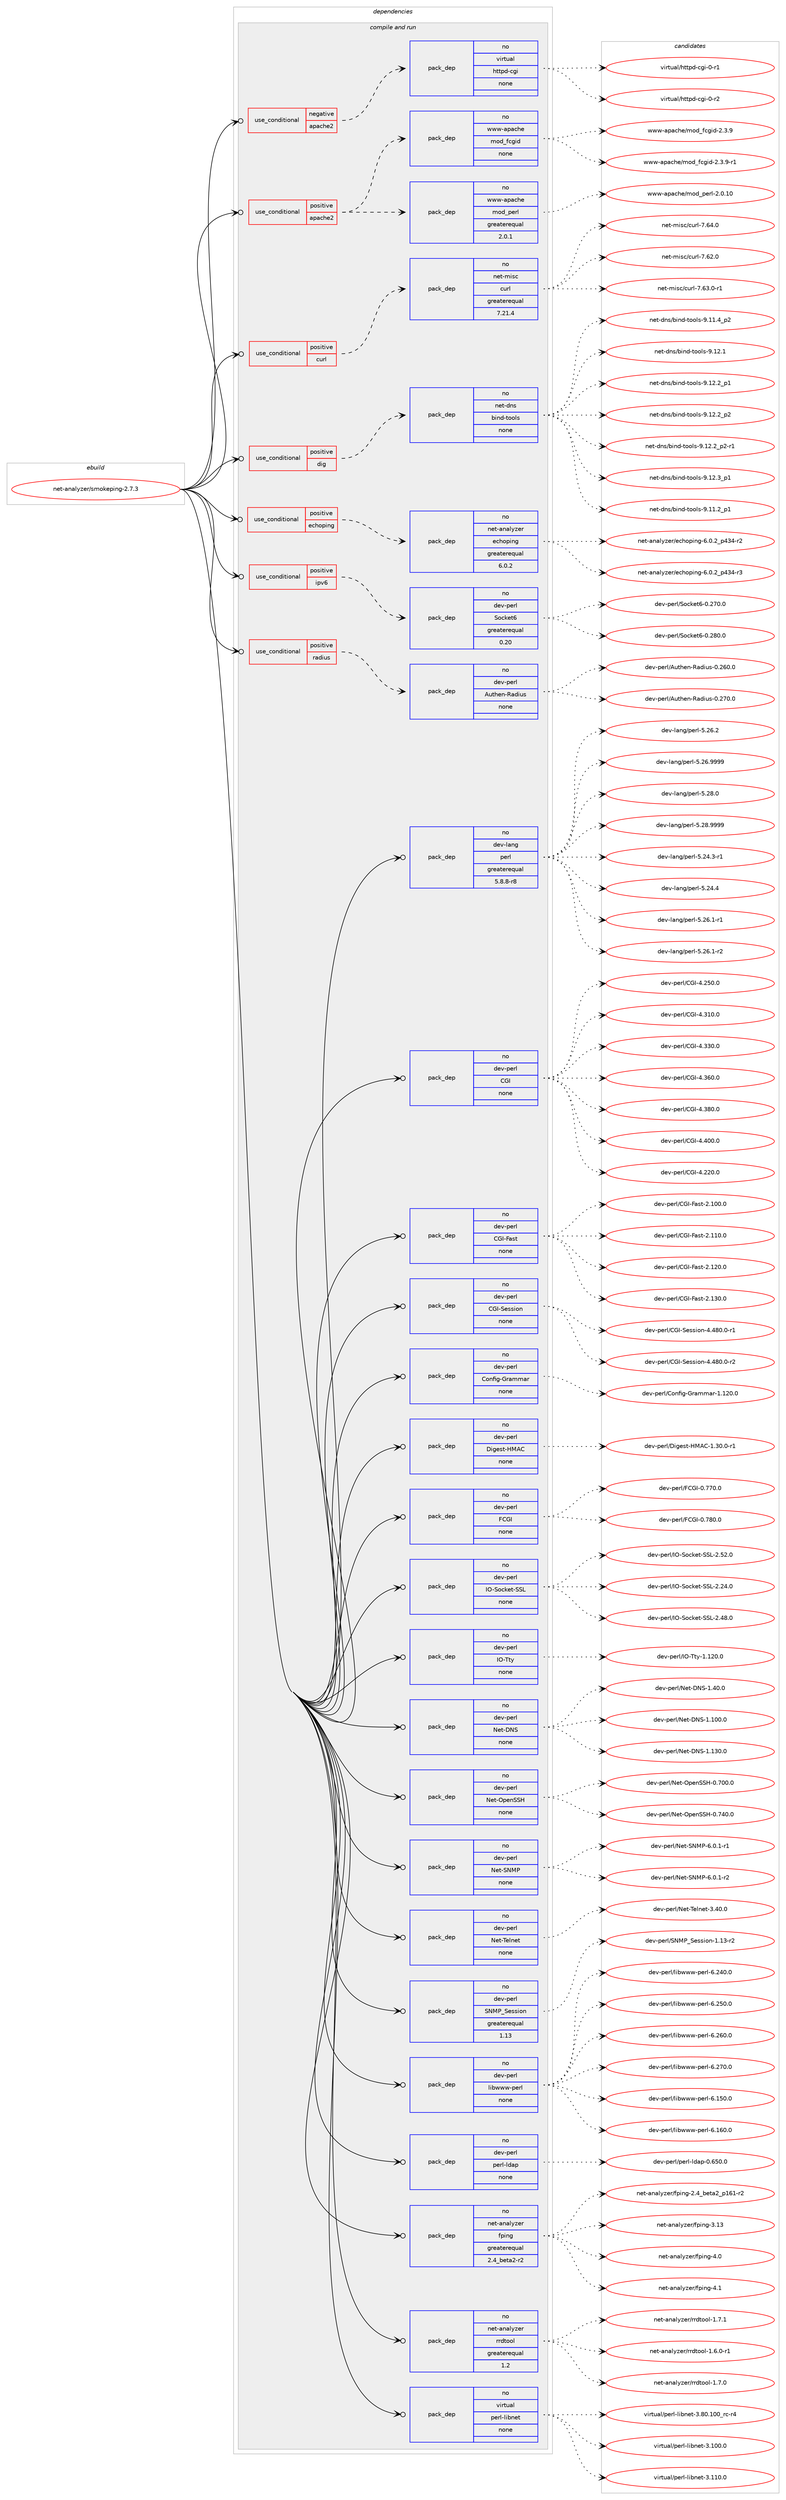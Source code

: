 digraph prolog {

# *************
# Graph options
# *************

newrank=true;
concentrate=true;
compound=true;
graph [rankdir=LR,fontname=Helvetica,fontsize=10,ranksep=1.5];#, ranksep=2.5, nodesep=0.2];
edge  [arrowhead=vee];
node  [fontname=Helvetica,fontsize=10];

# **********
# The ebuild
# **********

subgraph cluster_leftcol {
color=gray;
rank=same;
label=<<i>ebuild</i>>;
id [label="net-analyzer/smokeping-2.7.3", color=red, width=4, href="../net-analyzer/smokeping-2.7.3.svg"];
}

# ****************
# The dependencies
# ****************

subgraph cluster_midcol {
color=gray;
label=<<i>dependencies</i>>;
subgraph cluster_compile {
fillcolor="#eeeeee";
style=filled;
label=<<i>compile</i>>;
}
subgraph cluster_compileandrun {
fillcolor="#eeeeee";
style=filled;
label=<<i>compile and run</i>>;
subgraph cond284 {
dependency2537 [label=<<TABLE BORDER="0" CELLBORDER="1" CELLSPACING="0" CELLPADDING="4"><TR><TD ROWSPAN="3" CELLPADDING="10">use_conditional</TD></TR><TR><TD>negative</TD></TR><TR><TD>apache2</TD></TR></TABLE>>, shape=none, color=red];
subgraph pack2161 {
dependency2538 [label=<<TABLE BORDER="0" CELLBORDER="1" CELLSPACING="0" CELLPADDING="4" WIDTH="220"><TR><TD ROWSPAN="6" CELLPADDING="30">pack_dep</TD></TR><TR><TD WIDTH="110">no</TD></TR><TR><TD>virtual</TD></TR><TR><TD>httpd-cgi</TD></TR><TR><TD>none</TD></TR><TR><TD></TD></TR></TABLE>>, shape=none, color=blue];
}
dependency2537:e -> dependency2538:w [weight=20,style="dashed",arrowhead="vee"];
}
id:e -> dependency2537:w [weight=20,style="solid",arrowhead="odotvee"];
subgraph cond285 {
dependency2539 [label=<<TABLE BORDER="0" CELLBORDER="1" CELLSPACING="0" CELLPADDING="4"><TR><TD ROWSPAN="3" CELLPADDING="10">use_conditional</TD></TR><TR><TD>positive</TD></TR><TR><TD>apache2</TD></TR></TABLE>>, shape=none, color=red];
subgraph pack2162 {
dependency2540 [label=<<TABLE BORDER="0" CELLBORDER="1" CELLSPACING="0" CELLPADDING="4" WIDTH="220"><TR><TD ROWSPAN="6" CELLPADDING="30">pack_dep</TD></TR><TR><TD WIDTH="110">no</TD></TR><TR><TD>www-apache</TD></TR><TR><TD>mod_perl</TD></TR><TR><TD>greaterequal</TD></TR><TR><TD>2.0.1</TD></TR></TABLE>>, shape=none, color=blue];
}
dependency2539:e -> dependency2540:w [weight=20,style="dashed",arrowhead="vee"];
subgraph pack2163 {
dependency2541 [label=<<TABLE BORDER="0" CELLBORDER="1" CELLSPACING="0" CELLPADDING="4" WIDTH="220"><TR><TD ROWSPAN="6" CELLPADDING="30">pack_dep</TD></TR><TR><TD WIDTH="110">no</TD></TR><TR><TD>www-apache</TD></TR><TR><TD>mod_fcgid</TD></TR><TR><TD>none</TD></TR><TR><TD></TD></TR></TABLE>>, shape=none, color=blue];
}
dependency2539:e -> dependency2541:w [weight=20,style="dashed",arrowhead="vee"];
}
id:e -> dependency2539:w [weight=20,style="solid",arrowhead="odotvee"];
subgraph cond286 {
dependency2542 [label=<<TABLE BORDER="0" CELLBORDER="1" CELLSPACING="0" CELLPADDING="4"><TR><TD ROWSPAN="3" CELLPADDING="10">use_conditional</TD></TR><TR><TD>positive</TD></TR><TR><TD>curl</TD></TR></TABLE>>, shape=none, color=red];
subgraph pack2164 {
dependency2543 [label=<<TABLE BORDER="0" CELLBORDER="1" CELLSPACING="0" CELLPADDING="4" WIDTH="220"><TR><TD ROWSPAN="6" CELLPADDING="30">pack_dep</TD></TR><TR><TD WIDTH="110">no</TD></TR><TR><TD>net-misc</TD></TR><TR><TD>curl</TD></TR><TR><TD>greaterequal</TD></TR><TR><TD>7.21.4</TD></TR></TABLE>>, shape=none, color=blue];
}
dependency2542:e -> dependency2543:w [weight=20,style="dashed",arrowhead="vee"];
}
id:e -> dependency2542:w [weight=20,style="solid",arrowhead="odotvee"];
subgraph cond287 {
dependency2544 [label=<<TABLE BORDER="0" CELLBORDER="1" CELLSPACING="0" CELLPADDING="4"><TR><TD ROWSPAN="3" CELLPADDING="10">use_conditional</TD></TR><TR><TD>positive</TD></TR><TR><TD>dig</TD></TR></TABLE>>, shape=none, color=red];
subgraph pack2165 {
dependency2545 [label=<<TABLE BORDER="0" CELLBORDER="1" CELLSPACING="0" CELLPADDING="4" WIDTH="220"><TR><TD ROWSPAN="6" CELLPADDING="30">pack_dep</TD></TR><TR><TD WIDTH="110">no</TD></TR><TR><TD>net-dns</TD></TR><TR><TD>bind-tools</TD></TR><TR><TD>none</TD></TR><TR><TD></TD></TR></TABLE>>, shape=none, color=blue];
}
dependency2544:e -> dependency2545:w [weight=20,style="dashed",arrowhead="vee"];
}
id:e -> dependency2544:w [weight=20,style="solid",arrowhead="odotvee"];
subgraph cond288 {
dependency2546 [label=<<TABLE BORDER="0" CELLBORDER="1" CELLSPACING="0" CELLPADDING="4"><TR><TD ROWSPAN="3" CELLPADDING="10">use_conditional</TD></TR><TR><TD>positive</TD></TR><TR><TD>echoping</TD></TR></TABLE>>, shape=none, color=red];
subgraph pack2166 {
dependency2547 [label=<<TABLE BORDER="0" CELLBORDER="1" CELLSPACING="0" CELLPADDING="4" WIDTH="220"><TR><TD ROWSPAN="6" CELLPADDING="30">pack_dep</TD></TR><TR><TD WIDTH="110">no</TD></TR><TR><TD>net-analyzer</TD></TR><TR><TD>echoping</TD></TR><TR><TD>greaterequal</TD></TR><TR><TD>6.0.2</TD></TR></TABLE>>, shape=none, color=blue];
}
dependency2546:e -> dependency2547:w [weight=20,style="dashed",arrowhead="vee"];
}
id:e -> dependency2546:w [weight=20,style="solid",arrowhead="odotvee"];
subgraph cond289 {
dependency2548 [label=<<TABLE BORDER="0" CELLBORDER="1" CELLSPACING="0" CELLPADDING="4"><TR><TD ROWSPAN="3" CELLPADDING="10">use_conditional</TD></TR><TR><TD>positive</TD></TR><TR><TD>ipv6</TD></TR></TABLE>>, shape=none, color=red];
subgraph pack2167 {
dependency2549 [label=<<TABLE BORDER="0" CELLBORDER="1" CELLSPACING="0" CELLPADDING="4" WIDTH="220"><TR><TD ROWSPAN="6" CELLPADDING="30">pack_dep</TD></TR><TR><TD WIDTH="110">no</TD></TR><TR><TD>dev-perl</TD></TR><TR><TD>Socket6</TD></TR><TR><TD>greaterequal</TD></TR><TR><TD>0.20</TD></TR></TABLE>>, shape=none, color=blue];
}
dependency2548:e -> dependency2549:w [weight=20,style="dashed",arrowhead="vee"];
}
id:e -> dependency2548:w [weight=20,style="solid",arrowhead="odotvee"];
subgraph cond290 {
dependency2550 [label=<<TABLE BORDER="0" CELLBORDER="1" CELLSPACING="0" CELLPADDING="4"><TR><TD ROWSPAN="3" CELLPADDING="10">use_conditional</TD></TR><TR><TD>positive</TD></TR><TR><TD>radius</TD></TR></TABLE>>, shape=none, color=red];
subgraph pack2168 {
dependency2551 [label=<<TABLE BORDER="0" CELLBORDER="1" CELLSPACING="0" CELLPADDING="4" WIDTH="220"><TR><TD ROWSPAN="6" CELLPADDING="30">pack_dep</TD></TR><TR><TD WIDTH="110">no</TD></TR><TR><TD>dev-perl</TD></TR><TR><TD>Authen-Radius</TD></TR><TR><TD>none</TD></TR><TR><TD></TD></TR></TABLE>>, shape=none, color=blue];
}
dependency2550:e -> dependency2551:w [weight=20,style="dashed",arrowhead="vee"];
}
id:e -> dependency2550:w [weight=20,style="solid",arrowhead="odotvee"];
subgraph pack2169 {
dependency2552 [label=<<TABLE BORDER="0" CELLBORDER="1" CELLSPACING="0" CELLPADDING="4" WIDTH="220"><TR><TD ROWSPAN="6" CELLPADDING="30">pack_dep</TD></TR><TR><TD WIDTH="110">no</TD></TR><TR><TD>dev-lang</TD></TR><TR><TD>perl</TD></TR><TR><TD>greaterequal</TD></TR><TR><TD>5.8.8-r8</TD></TR></TABLE>>, shape=none, color=blue];
}
id:e -> dependency2552:w [weight=20,style="solid",arrowhead="odotvee"];
subgraph pack2170 {
dependency2553 [label=<<TABLE BORDER="0" CELLBORDER="1" CELLSPACING="0" CELLPADDING="4" WIDTH="220"><TR><TD ROWSPAN="6" CELLPADDING="30">pack_dep</TD></TR><TR><TD WIDTH="110">no</TD></TR><TR><TD>dev-perl</TD></TR><TR><TD>CGI</TD></TR><TR><TD>none</TD></TR><TR><TD></TD></TR></TABLE>>, shape=none, color=blue];
}
id:e -> dependency2553:w [weight=20,style="solid",arrowhead="odotvee"];
subgraph pack2171 {
dependency2554 [label=<<TABLE BORDER="0" CELLBORDER="1" CELLSPACING="0" CELLPADDING="4" WIDTH="220"><TR><TD ROWSPAN="6" CELLPADDING="30">pack_dep</TD></TR><TR><TD WIDTH="110">no</TD></TR><TR><TD>dev-perl</TD></TR><TR><TD>CGI-Fast</TD></TR><TR><TD>none</TD></TR><TR><TD></TD></TR></TABLE>>, shape=none, color=blue];
}
id:e -> dependency2554:w [weight=20,style="solid",arrowhead="odotvee"];
subgraph pack2172 {
dependency2555 [label=<<TABLE BORDER="0" CELLBORDER="1" CELLSPACING="0" CELLPADDING="4" WIDTH="220"><TR><TD ROWSPAN="6" CELLPADDING="30">pack_dep</TD></TR><TR><TD WIDTH="110">no</TD></TR><TR><TD>dev-perl</TD></TR><TR><TD>CGI-Session</TD></TR><TR><TD>none</TD></TR><TR><TD></TD></TR></TABLE>>, shape=none, color=blue];
}
id:e -> dependency2555:w [weight=20,style="solid",arrowhead="odotvee"];
subgraph pack2173 {
dependency2556 [label=<<TABLE BORDER="0" CELLBORDER="1" CELLSPACING="0" CELLPADDING="4" WIDTH="220"><TR><TD ROWSPAN="6" CELLPADDING="30">pack_dep</TD></TR><TR><TD WIDTH="110">no</TD></TR><TR><TD>dev-perl</TD></TR><TR><TD>Config-Grammar</TD></TR><TR><TD>none</TD></TR><TR><TD></TD></TR></TABLE>>, shape=none, color=blue];
}
id:e -> dependency2556:w [weight=20,style="solid",arrowhead="odotvee"];
subgraph pack2174 {
dependency2557 [label=<<TABLE BORDER="0" CELLBORDER="1" CELLSPACING="0" CELLPADDING="4" WIDTH="220"><TR><TD ROWSPAN="6" CELLPADDING="30">pack_dep</TD></TR><TR><TD WIDTH="110">no</TD></TR><TR><TD>dev-perl</TD></TR><TR><TD>Digest-HMAC</TD></TR><TR><TD>none</TD></TR><TR><TD></TD></TR></TABLE>>, shape=none, color=blue];
}
id:e -> dependency2557:w [weight=20,style="solid",arrowhead="odotvee"];
subgraph pack2175 {
dependency2558 [label=<<TABLE BORDER="0" CELLBORDER="1" CELLSPACING="0" CELLPADDING="4" WIDTH="220"><TR><TD ROWSPAN="6" CELLPADDING="30">pack_dep</TD></TR><TR><TD WIDTH="110">no</TD></TR><TR><TD>dev-perl</TD></TR><TR><TD>FCGI</TD></TR><TR><TD>none</TD></TR><TR><TD></TD></TR></TABLE>>, shape=none, color=blue];
}
id:e -> dependency2558:w [weight=20,style="solid",arrowhead="odotvee"];
subgraph pack2176 {
dependency2559 [label=<<TABLE BORDER="0" CELLBORDER="1" CELLSPACING="0" CELLPADDING="4" WIDTH="220"><TR><TD ROWSPAN="6" CELLPADDING="30">pack_dep</TD></TR><TR><TD WIDTH="110">no</TD></TR><TR><TD>dev-perl</TD></TR><TR><TD>IO-Socket-SSL</TD></TR><TR><TD>none</TD></TR><TR><TD></TD></TR></TABLE>>, shape=none, color=blue];
}
id:e -> dependency2559:w [weight=20,style="solid",arrowhead="odotvee"];
subgraph pack2177 {
dependency2560 [label=<<TABLE BORDER="0" CELLBORDER="1" CELLSPACING="0" CELLPADDING="4" WIDTH="220"><TR><TD ROWSPAN="6" CELLPADDING="30">pack_dep</TD></TR><TR><TD WIDTH="110">no</TD></TR><TR><TD>dev-perl</TD></TR><TR><TD>IO-Tty</TD></TR><TR><TD>none</TD></TR><TR><TD></TD></TR></TABLE>>, shape=none, color=blue];
}
id:e -> dependency2560:w [weight=20,style="solid",arrowhead="odotvee"];
subgraph pack2178 {
dependency2561 [label=<<TABLE BORDER="0" CELLBORDER="1" CELLSPACING="0" CELLPADDING="4" WIDTH="220"><TR><TD ROWSPAN="6" CELLPADDING="30">pack_dep</TD></TR><TR><TD WIDTH="110">no</TD></TR><TR><TD>dev-perl</TD></TR><TR><TD>Net-DNS</TD></TR><TR><TD>none</TD></TR><TR><TD></TD></TR></TABLE>>, shape=none, color=blue];
}
id:e -> dependency2561:w [weight=20,style="solid",arrowhead="odotvee"];
subgraph pack2179 {
dependency2562 [label=<<TABLE BORDER="0" CELLBORDER="1" CELLSPACING="0" CELLPADDING="4" WIDTH="220"><TR><TD ROWSPAN="6" CELLPADDING="30">pack_dep</TD></TR><TR><TD WIDTH="110">no</TD></TR><TR><TD>dev-perl</TD></TR><TR><TD>Net-OpenSSH</TD></TR><TR><TD>none</TD></TR><TR><TD></TD></TR></TABLE>>, shape=none, color=blue];
}
id:e -> dependency2562:w [weight=20,style="solid",arrowhead="odotvee"];
subgraph pack2180 {
dependency2563 [label=<<TABLE BORDER="0" CELLBORDER="1" CELLSPACING="0" CELLPADDING="4" WIDTH="220"><TR><TD ROWSPAN="6" CELLPADDING="30">pack_dep</TD></TR><TR><TD WIDTH="110">no</TD></TR><TR><TD>dev-perl</TD></TR><TR><TD>Net-SNMP</TD></TR><TR><TD>none</TD></TR><TR><TD></TD></TR></TABLE>>, shape=none, color=blue];
}
id:e -> dependency2563:w [weight=20,style="solid",arrowhead="odotvee"];
subgraph pack2181 {
dependency2564 [label=<<TABLE BORDER="0" CELLBORDER="1" CELLSPACING="0" CELLPADDING="4" WIDTH="220"><TR><TD ROWSPAN="6" CELLPADDING="30">pack_dep</TD></TR><TR><TD WIDTH="110">no</TD></TR><TR><TD>dev-perl</TD></TR><TR><TD>Net-Telnet</TD></TR><TR><TD>none</TD></TR><TR><TD></TD></TR></TABLE>>, shape=none, color=blue];
}
id:e -> dependency2564:w [weight=20,style="solid",arrowhead="odotvee"];
subgraph pack2182 {
dependency2565 [label=<<TABLE BORDER="0" CELLBORDER="1" CELLSPACING="0" CELLPADDING="4" WIDTH="220"><TR><TD ROWSPAN="6" CELLPADDING="30">pack_dep</TD></TR><TR><TD WIDTH="110">no</TD></TR><TR><TD>dev-perl</TD></TR><TR><TD>SNMP_Session</TD></TR><TR><TD>greaterequal</TD></TR><TR><TD>1.13</TD></TR></TABLE>>, shape=none, color=blue];
}
id:e -> dependency2565:w [weight=20,style="solid",arrowhead="odotvee"];
subgraph pack2183 {
dependency2566 [label=<<TABLE BORDER="0" CELLBORDER="1" CELLSPACING="0" CELLPADDING="4" WIDTH="220"><TR><TD ROWSPAN="6" CELLPADDING="30">pack_dep</TD></TR><TR><TD WIDTH="110">no</TD></TR><TR><TD>dev-perl</TD></TR><TR><TD>libwww-perl</TD></TR><TR><TD>none</TD></TR><TR><TD></TD></TR></TABLE>>, shape=none, color=blue];
}
id:e -> dependency2566:w [weight=20,style="solid",arrowhead="odotvee"];
subgraph pack2184 {
dependency2567 [label=<<TABLE BORDER="0" CELLBORDER="1" CELLSPACING="0" CELLPADDING="4" WIDTH="220"><TR><TD ROWSPAN="6" CELLPADDING="30">pack_dep</TD></TR><TR><TD WIDTH="110">no</TD></TR><TR><TD>dev-perl</TD></TR><TR><TD>perl-ldap</TD></TR><TR><TD>none</TD></TR><TR><TD></TD></TR></TABLE>>, shape=none, color=blue];
}
id:e -> dependency2567:w [weight=20,style="solid",arrowhead="odotvee"];
subgraph pack2185 {
dependency2568 [label=<<TABLE BORDER="0" CELLBORDER="1" CELLSPACING="0" CELLPADDING="4" WIDTH="220"><TR><TD ROWSPAN="6" CELLPADDING="30">pack_dep</TD></TR><TR><TD WIDTH="110">no</TD></TR><TR><TD>net-analyzer</TD></TR><TR><TD>fping</TD></TR><TR><TD>greaterequal</TD></TR><TR><TD>2.4_beta2-r2</TD></TR></TABLE>>, shape=none, color=blue];
}
id:e -> dependency2568:w [weight=20,style="solid",arrowhead="odotvee"];
subgraph pack2186 {
dependency2569 [label=<<TABLE BORDER="0" CELLBORDER="1" CELLSPACING="0" CELLPADDING="4" WIDTH="220"><TR><TD ROWSPAN="6" CELLPADDING="30">pack_dep</TD></TR><TR><TD WIDTH="110">no</TD></TR><TR><TD>net-analyzer</TD></TR><TR><TD>rrdtool</TD></TR><TR><TD>greaterequal</TD></TR><TR><TD>1.2</TD></TR></TABLE>>, shape=none, color=blue];
}
id:e -> dependency2569:w [weight=20,style="solid",arrowhead="odotvee"];
subgraph pack2187 {
dependency2570 [label=<<TABLE BORDER="0" CELLBORDER="1" CELLSPACING="0" CELLPADDING="4" WIDTH="220"><TR><TD ROWSPAN="6" CELLPADDING="30">pack_dep</TD></TR><TR><TD WIDTH="110">no</TD></TR><TR><TD>virtual</TD></TR><TR><TD>perl-libnet</TD></TR><TR><TD>none</TD></TR><TR><TD></TD></TR></TABLE>>, shape=none, color=blue];
}
id:e -> dependency2570:w [weight=20,style="solid",arrowhead="odotvee"];
}
subgraph cluster_run {
fillcolor="#eeeeee";
style=filled;
label=<<i>run</i>>;
}
}

# **************
# The candidates
# **************

subgraph cluster_choices {
rank=same;
color=gray;
label=<<i>candidates</i>>;

subgraph choice2161 {
color=black;
nodesep=1;
choice1181051141161179710847104116116112100459910310545484511449 [label="virtual/httpd-cgi-0-r1", color=red, width=4,href="../virtual/httpd-cgi-0-r1.svg"];
choice1181051141161179710847104116116112100459910310545484511450 [label="virtual/httpd-cgi-0-r2", color=red, width=4,href="../virtual/httpd-cgi-0-r2.svg"];
dependency2538:e -> choice1181051141161179710847104116116112100459910310545484511449:w [style=dotted,weight="100"];
dependency2538:e -> choice1181051141161179710847104116116112100459910310545484511450:w [style=dotted,weight="100"];
}
subgraph choice2162 {
color=black;
nodesep=1;
choice11911911945971129799104101471091111009511210111410845504648464948 [label="www-apache/mod_perl-2.0.10", color=red, width=4,href="../www-apache/mod_perl-2.0.10.svg"];
dependency2540:e -> choice11911911945971129799104101471091111009511210111410845504648464948:w [style=dotted,weight="100"];
}
subgraph choice2163 {
color=black;
nodesep=1;
choice11911911945971129799104101471091111009510299103105100455046514657 [label="www-apache/mod_fcgid-2.3.9", color=red, width=4,href="../www-apache/mod_fcgid-2.3.9.svg"];
choice119119119459711297991041014710911110095102991031051004550465146574511449 [label="www-apache/mod_fcgid-2.3.9-r1", color=red, width=4,href="../www-apache/mod_fcgid-2.3.9-r1.svg"];
dependency2541:e -> choice11911911945971129799104101471091111009510299103105100455046514657:w [style=dotted,weight="100"];
dependency2541:e -> choice119119119459711297991041014710911110095102991031051004550465146574511449:w [style=dotted,weight="100"];
}
subgraph choice2164 {
color=black;
nodesep=1;
choice1101011164510910511599479911711410845554654504648 [label="net-misc/curl-7.62.0", color=red, width=4,href="../net-misc/curl-7.62.0.svg"];
choice11010111645109105115994799117114108455546545146484511449 [label="net-misc/curl-7.63.0-r1", color=red, width=4,href="../net-misc/curl-7.63.0-r1.svg"];
choice1101011164510910511599479911711410845554654524648 [label="net-misc/curl-7.64.0", color=red, width=4,href="../net-misc/curl-7.64.0.svg"];
dependency2543:e -> choice1101011164510910511599479911711410845554654504648:w [style=dotted,weight="100"];
dependency2543:e -> choice11010111645109105115994799117114108455546545146484511449:w [style=dotted,weight="100"];
dependency2543:e -> choice1101011164510910511599479911711410845554654524648:w [style=dotted,weight="100"];
}
subgraph choice2165 {
color=black;
nodesep=1;
choice11010111645100110115479810511010045116111111108115455746494946509511249 [label="net-dns/bind-tools-9.11.2_p1", color=red, width=4,href="../net-dns/bind-tools-9.11.2_p1.svg"];
choice11010111645100110115479810511010045116111111108115455746494946529511250 [label="net-dns/bind-tools-9.11.4_p2", color=red, width=4,href="../net-dns/bind-tools-9.11.4_p2.svg"];
choice1101011164510011011547981051101004511611111110811545574649504649 [label="net-dns/bind-tools-9.12.1", color=red, width=4,href="../net-dns/bind-tools-9.12.1.svg"];
choice11010111645100110115479810511010045116111111108115455746495046509511249 [label="net-dns/bind-tools-9.12.2_p1", color=red, width=4,href="../net-dns/bind-tools-9.12.2_p1.svg"];
choice11010111645100110115479810511010045116111111108115455746495046509511250 [label="net-dns/bind-tools-9.12.2_p2", color=red, width=4,href="../net-dns/bind-tools-9.12.2_p2.svg"];
choice110101116451001101154798105110100451161111111081154557464950465095112504511449 [label="net-dns/bind-tools-9.12.2_p2-r1", color=red, width=4,href="../net-dns/bind-tools-9.12.2_p2-r1.svg"];
choice11010111645100110115479810511010045116111111108115455746495046519511249 [label="net-dns/bind-tools-9.12.3_p1", color=red, width=4,href="../net-dns/bind-tools-9.12.3_p1.svg"];
dependency2545:e -> choice11010111645100110115479810511010045116111111108115455746494946509511249:w [style=dotted,weight="100"];
dependency2545:e -> choice11010111645100110115479810511010045116111111108115455746494946529511250:w [style=dotted,weight="100"];
dependency2545:e -> choice1101011164510011011547981051101004511611111110811545574649504649:w [style=dotted,weight="100"];
dependency2545:e -> choice11010111645100110115479810511010045116111111108115455746495046509511249:w [style=dotted,weight="100"];
dependency2545:e -> choice11010111645100110115479810511010045116111111108115455746495046509511250:w [style=dotted,weight="100"];
dependency2545:e -> choice110101116451001101154798105110100451161111111081154557464950465095112504511449:w [style=dotted,weight="100"];
dependency2545:e -> choice11010111645100110115479810511010045116111111108115455746495046519511249:w [style=dotted,weight="100"];
}
subgraph choice2166 {
color=black;
nodesep=1;
choice1101011164597110971081211221011144710199104111112105110103455446484650951125251524511450 [label="net-analyzer/echoping-6.0.2_p434-r2", color=red, width=4,href="../net-analyzer/echoping-6.0.2_p434-r2.svg"];
choice1101011164597110971081211221011144710199104111112105110103455446484650951125251524511451 [label="net-analyzer/echoping-6.0.2_p434-r3", color=red, width=4,href="../net-analyzer/echoping-6.0.2_p434-r3.svg"];
dependency2547:e -> choice1101011164597110971081211221011144710199104111112105110103455446484650951125251524511450:w [style=dotted,weight="100"];
dependency2547:e -> choice1101011164597110971081211221011144710199104111112105110103455446484650951125251524511451:w [style=dotted,weight="100"];
}
subgraph choice2167 {
color=black;
nodesep=1;
choice10010111845112101114108478311199107101116544548465055484648 [label="dev-perl/Socket6-0.270.0", color=red, width=4,href="../dev-perl/Socket6-0.270.0.svg"];
choice10010111845112101114108478311199107101116544548465056484648 [label="dev-perl/Socket6-0.280.0", color=red, width=4,href="../dev-perl/Socket6-0.280.0.svg"];
dependency2549:e -> choice10010111845112101114108478311199107101116544548465055484648:w [style=dotted,weight="100"];
dependency2549:e -> choice10010111845112101114108478311199107101116544548465056484648:w [style=dotted,weight="100"];
}
subgraph choice2168 {
color=black;
nodesep=1;
choice1001011184511210111410847651171161041011104582971001051171154548465054484648 [label="dev-perl/Authen-Radius-0.260.0", color=red, width=4,href="../dev-perl/Authen-Radius-0.260.0.svg"];
choice1001011184511210111410847651171161041011104582971001051171154548465055484648 [label="dev-perl/Authen-Radius-0.270.0", color=red, width=4,href="../dev-perl/Authen-Radius-0.270.0.svg"];
dependency2551:e -> choice1001011184511210111410847651171161041011104582971001051171154548465054484648:w [style=dotted,weight="100"];
dependency2551:e -> choice1001011184511210111410847651171161041011104582971001051171154548465055484648:w [style=dotted,weight="100"];
}
subgraph choice2169 {
color=black;
nodesep=1;
choice100101118451089711010347112101114108455346505246514511449 [label="dev-lang/perl-5.24.3-r1", color=red, width=4,href="../dev-lang/perl-5.24.3-r1.svg"];
choice10010111845108971101034711210111410845534650524652 [label="dev-lang/perl-5.24.4", color=red, width=4,href="../dev-lang/perl-5.24.4.svg"];
choice100101118451089711010347112101114108455346505446494511449 [label="dev-lang/perl-5.26.1-r1", color=red, width=4,href="../dev-lang/perl-5.26.1-r1.svg"];
choice100101118451089711010347112101114108455346505446494511450 [label="dev-lang/perl-5.26.1-r2", color=red, width=4,href="../dev-lang/perl-5.26.1-r2.svg"];
choice10010111845108971101034711210111410845534650544650 [label="dev-lang/perl-5.26.2", color=red, width=4,href="../dev-lang/perl-5.26.2.svg"];
choice10010111845108971101034711210111410845534650544657575757 [label="dev-lang/perl-5.26.9999", color=red, width=4,href="../dev-lang/perl-5.26.9999.svg"];
choice10010111845108971101034711210111410845534650564648 [label="dev-lang/perl-5.28.0", color=red, width=4,href="../dev-lang/perl-5.28.0.svg"];
choice10010111845108971101034711210111410845534650564657575757 [label="dev-lang/perl-5.28.9999", color=red, width=4,href="../dev-lang/perl-5.28.9999.svg"];
dependency2552:e -> choice100101118451089711010347112101114108455346505246514511449:w [style=dotted,weight="100"];
dependency2552:e -> choice10010111845108971101034711210111410845534650524652:w [style=dotted,weight="100"];
dependency2552:e -> choice100101118451089711010347112101114108455346505446494511449:w [style=dotted,weight="100"];
dependency2552:e -> choice100101118451089711010347112101114108455346505446494511450:w [style=dotted,weight="100"];
dependency2552:e -> choice10010111845108971101034711210111410845534650544650:w [style=dotted,weight="100"];
dependency2552:e -> choice10010111845108971101034711210111410845534650544657575757:w [style=dotted,weight="100"];
dependency2552:e -> choice10010111845108971101034711210111410845534650564648:w [style=dotted,weight="100"];
dependency2552:e -> choice10010111845108971101034711210111410845534650564657575757:w [style=dotted,weight="100"];
}
subgraph choice2170 {
color=black;
nodesep=1;
choice10010111845112101114108476771734552465050484648 [label="dev-perl/CGI-4.220.0", color=red, width=4,href="../dev-perl/CGI-4.220.0.svg"];
choice10010111845112101114108476771734552465053484648 [label="dev-perl/CGI-4.250.0", color=red, width=4,href="../dev-perl/CGI-4.250.0.svg"];
choice10010111845112101114108476771734552465149484648 [label="dev-perl/CGI-4.310.0", color=red, width=4,href="../dev-perl/CGI-4.310.0.svg"];
choice10010111845112101114108476771734552465151484648 [label="dev-perl/CGI-4.330.0", color=red, width=4,href="../dev-perl/CGI-4.330.0.svg"];
choice10010111845112101114108476771734552465154484648 [label="dev-perl/CGI-4.360.0", color=red, width=4,href="../dev-perl/CGI-4.360.0.svg"];
choice10010111845112101114108476771734552465156484648 [label="dev-perl/CGI-4.380.0", color=red, width=4,href="../dev-perl/CGI-4.380.0.svg"];
choice10010111845112101114108476771734552465248484648 [label="dev-perl/CGI-4.400.0", color=red, width=4,href="../dev-perl/CGI-4.400.0.svg"];
dependency2553:e -> choice10010111845112101114108476771734552465050484648:w [style=dotted,weight="100"];
dependency2553:e -> choice10010111845112101114108476771734552465053484648:w [style=dotted,weight="100"];
dependency2553:e -> choice10010111845112101114108476771734552465149484648:w [style=dotted,weight="100"];
dependency2553:e -> choice10010111845112101114108476771734552465151484648:w [style=dotted,weight="100"];
dependency2553:e -> choice10010111845112101114108476771734552465154484648:w [style=dotted,weight="100"];
dependency2553:e -> choice10010111845112101114108476771734552465156484648:w [style=dotted,weight="100"];
dependency2553:e -> choice10010111845112101114108476771734552465248484648:w [style=dotted,weight="100"];
}
subgraph choice2171 {
color=black;
nodesep=1;
choice10010111845112101114108476771734570971151164550464948484648 [label="dev-perl/CGI-Fast-2.100.0", color=red, width=4,href="../dev-perl/CGI-Fast-2.100.0.svg"];
choice10010111845112101114108476771734570971151164550464949484648 [label="dev-perl/CGI-Fast-2.110.0", color=red, width=4,href="../dev-perl/CGI-Fast-2.110.0.svg"];
choice10010111845112101114108476771734570971151164550464950484648 [label="dev-perl/CGI-Fast-2.120.0", color=red, width=4,href="../dev-perl/CGI-Fast-2.120.0.svg"];
choice10010111845112101114108476771734570971151164550464951484648 [label="dev-perl/CGI-Fast-2.130.0", color=red, width=4,href="../dev-perl/CGI-Fast-2.130.0.svg"];
dependency2554:e -> choice10010111845112101114108476771734570971151164550464948484648:w [style=dotted,weight="100"];
dependency2554:e -> choice10010111845112101114108476771734570971151164550464949484648:w [style=dotted,weight="100"];
dependency2554:e -> choice10010111845112101114108476771734570971151164550464950484648:w [style=dotted,weight="100"];
dependency2554:e -> choice10010111845112101114108476771734570971151164550464951484648:w [style=dotted,weight="100"];
}
subgraph choice2172 {
color=black;
nodesep=1;
choice1001011184511210111410847677173458310111511510511111045524652564846484511449 [label="dev-perl/CGI-Session-4.480.0-r1", color=red, width=4,href="../dev-perl/CGI-Session-4.480.0-r1.svg"];
choice1001011184511210111410847677173458310111511510511111045524652564846484511450 [label="dev-perl/CGI-Session-4.480.0-r2", color=red, width=4,href="../dev-perl/CGI-Session-4.480.0-r2.svg"];
dependency2555:e -> choice1001011184511210111410847677173458310111511510511111045524652564846484511449:w [style=dotted,weight="100"];
dependency2555:e -> choice1001011184511210111410847677173458310111511510511111045524652564846484511450:w [style=dotted,weight="100"];
}
subgraph choice2173 {
color=black;
nodesep=1;
choice100101118451121011141084767111110102105103457111497109109971144549464950484648 [label="dev-perl/Config-Grammar-1.120.0", color=red, width=4,href="../dev-perl/Config-Grammar-1.120.0.svg"];
dependency2556:e -> choice100101118451121011141084767111110102105103457111497109109971144549464950484648:w [style=dotted,weight="100"];
}
subgraph choice2174 {
color=black;
nodesep=1;
choice1001011184511210111410847681051031011151164572776567454946514846484511449 [label="dev-perl/Digest-HMAC-1.30.0-r1", color=red, width=4,href="../dev-perl/Digest-HMAC-1.30.0-r1.svg"];
dependency2557:e -> choice1001011184511210111410847681051031011151164572776567454946514846484511449:w [style=dotted,weight="100"];
}
subgraph choice2175 {
color=black;
nodesep=1;
choice1001011184511210111410847706771734548465555484648 [label="dev-perl/FCGI-0.770.0", color=red, width=4,href="../dev-perl/FCGI-0.770.0.svg"];
choice1001011184511210111410847706771734548465556484648 [label="dev-perl/FCGI-0.780.0", color=red, width=4,href="../dev-perl/FCGI-0.780.0.svg"];
dependency2558:e -> choice1001011184511210111410847706771734548465555484648:w [style=dotted,weight="100"];
dependency2558:e -> choice1001011184511210111410847706771734548465556484648:w [style=dotted,weight="100"];
}
subgraph choice2176 {
color=black;
nodesep=1;
choice100101118451121011141084773794583111991071011164583837645504650524648 [label="dev-perl/IO-Socket-SSL-2.24.0", color=red, width=4,href="../dev-perl/IO-Socket-SSL-2.24.0.svg"];
choice100101118451121011141084773794583111991071011164583837645504652564648 [label="dev-perl/IO-Socket-SSL-2.48.0", color=red, width=4,href="../dev-perl/IO-Socket-SSL-2.48.0.svg"];
choice100101118451121011141084773794583111991071011164583837645504653504648 [label="dev-perl/IO-Socket-SSL-2.52.0", color=red, width=4,href="../dev-perl/IO-Socket-SSL-2.52.0.svg"];
dependency2559:e -> choice100101118451121011141084773794583111991071011164583837645504650524648:w [style=dotted,weight="100"];
dependency2559:e -> choice100101118451121011141084773794583111991071011164583837645504652564648:w [style=dotted,weight="100"];
dependency2559:e -> choice100101118451121011141084773794583111991071011164583837645504653504648:w [style=dotted,weight="100"];
}
subgraph choice2177 {
color=black;
nodesep=1;
choice1001011184511210111410847737945841161214549464950484648 [label="dev-perl/IO-Tty-1.120.0", color=red, width=4,href="../dev-perl/IO-Tty-1.120.0.svg"];
dependency2560:e -> choice1001011184511210111410847737945841161214549464950484648:w [style=dotted,weight="100"];
}
subgraph choice2178 {
color=black;
nodesep=1;
choice100101118451121011141084778101116456878834549464948484648 [label="dev-perl/Net-DNS-1.100.0", color=red, width=4,href="../dev-perl/Net-DNS-1.100.0.svg"];
choice100101118451121011141084778101116456878834549464951484648 [label="dev-perl/Net-DNS-1.130.0", color=red, width=4,href="../dev-perl/Net-DNS-1.130.0.svg"];
choice1001011184511210111410847781011164568788345494652484648 [label="dev-perl/Net-DNS-1.40.0", color=red, width=4,href="../dev-perl/Net-DNS-1.40.0.svg"];
dependency2561:e -> choice100101118451121011141084778101116456878834549464948484648:w [style=dotted,weight="100"];
dependency2561:e -> choice100101118451121011141084778101116456878834549464951484648:w [style=dotted,weight="100"];
dependency2561:e -> choice1001011184511210111410847781011164568788345494652484648:w [style=dotted,weight="100"];
}
subgraph choice2179 {
color=black;
nodesep=1;
choice10010111845112101114108477810111645791121011108383724548465548484648 [label="dev-perl/Net-OpenSSH-0.700.0", color=red, width=4,href="../dev-perl/Net-OpenSSH-0.700.0.svg"];
choice10010111845112101114108477810111645791121011108383724548465552484648 [label="dev-perl/Net-OpenSSH-0.740.0", color=red, width=4,href="../dev-perl/Net-OpenSSH-0.740.0.svg"];
dependency2562:e -> choice10010111845112101114108477810111645791121011108383724548465548484648:w [style=dotted,weight="100"];
dependency2562:e -> choice10010111845112101114108477810111645791121011108383724548465552484648:w [style=dotted,weight="100"];
}
subgraph choice2180 {
color=black;
nodesep=1;
choice10010111845112101114108477810111645837877804554464846494511449 [label="dev-perl/Net-SNMP-6.0.1-r1", color=red, width=4,href="../dev-perl/Net-SNMP-6.0.1-r1.svg"];
choice10010111845112101114108477810111645837877804554464846494511450 [label="dev-perl/Net-SNMP-6.0.1-r2", color=red, width=4,href="../dev-perl/Net-SNMP-6.0.1-r2.svg"];
dependency2563:e -> choice10010111845112101114108477810111645837877804554464846494511449:w [style=dotted,weight="100"];
dependency2563:e -> choice10010111845112101114108477810111645837877804554464846494511450:w [style=dotted,weight="100"];
}
subgraph choice2181 {
color=black;
nodesep=1;
choice100101118451121011141084778101116458410110811010111645514652484648 [label="dev-perl/Net-Telnet-3.40.0", color=red, width=4,href="../dev-perl/Net-Telnet-3.40.0.svg"];
dependency2564:e -> choice100101118451121011141084778101116458410110811010111645514652484648:w [style=dotted,weight="100"];
}
subgraph choice2182 {
color=black;
nodesep=1;
choice100101118451121011141084783787780958310111511510511111045494649514511450 [label="dev-perl/SNMP_Session-1.13-r2", color=red, width=4,href="../dev-perl/SNMP_Session-1.13-r2.svg"];
dependency2565:e -> choice100101118451121011141084783787780958310111511510511111045494649514511450:w [style=dotted,weight="100"];
}
subgraph choice2183 {
color=black;
nodesep=1;
choice100101118451121011141084710810598119119119451121011141084554464953484648 [label="dev-perl/libwww-perl-6.150.0", color=red, width=4,href="../dev-perl/libwww-perl-6.150.0.svg"];
choice100101118451121011141084710810598119119119451121011141084554464954484648 [label="dev-perl/libwww-perl-6.160.0", color=red, width=4,href="../dev-perl/libwww-perl-6.160.0.svg"];
choice100101118451121011141084710810598119119119451121011141084554465052484648 [label="dev-perl/libwww-perl-6.240.0", color=red, width=4,href="../dev-perl/libwww-perl-6.240.0.svg"];
choice100101118451121011141084710810598119119119451121011141084554465053484648 [label="dev-perl/libwww-perl-6.250.0", color=red, width=4,href="../dev-perl/libwww-perl-6.250.0.svg"];
choice100101118451121011141084710810598119119119451121011141084554465054484648 [label="dev-perl/libwww-perl-6.260.0", color=red, width=4,href="../dev-perl/libwww-perl-6.260.0.svg"];
choice100101118451121011141084710810598119119119451121011141084554465055484648 [label="dev-perl/libwww-perl-6.270.0", color=red, width=4,href="../dev-perl/libwww-perl-6.270.0.svg"];
dependency2566:e -> choice100101118451121011141084710810598119119119451121011141084554464953484648:w [style=dotted,weight="100"];
dependency2566:e -> choice100101118451121011141084710810598119119119451121011141084554464954484648:w [style=dotted,weight="100"];
dependency2566:e -> choice100101118451121011141084710810598119119119451121011141084554465052484648:w [style=dotted,weight="100"];
dependency2566:e -> choice100101118451121011141084710810598119119119451121011141084554465053484648:w [style=dotted,weight="100"];
dependency2566:e -> choice100101118451121011141084710810598119119119451121011141084554465054484648:w [style=dotted,weight="100"];
dependency2566:e -> choice100101118451121011141084710810598119119119451121011141084554465055484648:w [style=dotted,weight="100"];
}
subgraph choice2184 {
color=black;
nodesep=1;
choice100101118451121011141084711210111410845108100971124548465453484648 [label="dev-perl/perl-ldap-0.650.0", color=red, width=4,href="../dev-perl/perl-ldap-0.650.0.svg"];
dependency2567:e -> choice100101118451121011141084711210111410845108100971124548465453484648:w [style=dotted,weight="100"];
}
subgraph choice2185 {
color=black;
nodesep=1;
choice110101116459711097108121122101114471021121051101034550465295981011169750951124954494511450 [label="net-analyzer/fping-2.4_beta2_p161-r2", color=red, width=4,href="../net-analyzer/fping-2.4_beta2_p161-r2.svg"];
choice110101116459711097108121122101114471021121051101034551464951 [label="net-analyzer/fping-3.13", color=red, width=4,href="../net-analyzer/fping-3.13.svg"];
choice1101011164597110971081211221011144710211210511010345524648 [label="net-analyzer/fping-4.0", color=red, width=4,href="../net-analyzer/fping-4.0.svg"];
choice1101011164597110971081211221011144710211210511010345524649 [label="net-analyzer/fping-4.1", color=red, width=4,href="../net-analyzer/fping-4.1.svg"];
dependency2568:e -> choice110101116459711097108121122101114471021121051101034550465295981011169750951124954494511450:w [style=dotted,weight="100"];
dependency2568:e -> choice110101116459711097108121122101114471021121051101034551464951:w [style=dotted,weight="100"];
dependency2568:e -> choice1101011164597110971081211221011144710211210511010345524648:w [style=dotted,weight="100"];
dependency2568:e -> choice1101011164597110971081211221011144710211210511010345524649:w [style=dotted,weight="100"];
}
subgraph choice2186 {
color=black;
nodesep=1;
choice110101116459711097108121122101114471141141001161111111084549465446484511449 [label="net-analyzer/rrdtool-1.6.0-r1", color=red, width=4,href="../net-analyzer/rrdtool-1.6.0-r1.svg"];
choice11010111645971109710812112210111447114114100116111111108454946554648 [label="net-analyzer/rrdtool-1.7.0", color=red, width=4,href="../net-analyzer/rrdtool-1.7.0.svg"];
choice11010111645971109710812112210111447114114100116111111108454946554649 [label="net-analyzer/rrdtool-1.7.1", color=red, width=4,href="../net-analyzer/rrdtool-1.7.1.svg"];
dependency2569:e -> choice110101116459711097108121122101114471141141001161111111084549465446484511449:w [style=dotted,weight="100"];
dependency2569:e -> choice11010111645971109710812112210111447114114100116111111108454946554648:w [style=dotted,weight="100"];
dependency2569:e -> choice11010111645971109710812112210111447114114100116111111108454946554649:w [style=dotted,weight="100"];
}
subgraph choice2187 {
color=black;
nodesep=1;
choice118105114116117971084711210111410845108105981101011164551464948484648 [label="virtual/perl-libnet-3.100.0", color=red, width=4,href="../virtual/perl-libnet-3.100.0.svg"];
choice118105114116117971084711210111410845108105981101011164551464949484648 [label="virtual/perl-libnet-3.110.0", color=red, width=4,href="../virtual/perl-libnet-3.110.0.svg"];
choice1181051141161179710847112101114108451081059811010111645514656484649484895114994511452 [label="virtual/perl-libnet-3.80.100_rc-r4", color=red, width=4,href="../virtual/perl-libnet-3.80.100_rc-r4.svg"];
dependency2570:e -> choice118105114116117971084711210111410845108105981101011164551464948484648:w [style=dotted,weight="100"];
dependency2570:e -> choice118105114116117971084711210111410845108105981101011164551464949484648:w [style=dotted,weight="100"];
dependency2570:e -> choice1181051141161179710847112101114108451081059811010111645514656484649484895114994511452:w [style=dotted,weight="100"];
}
}

}
